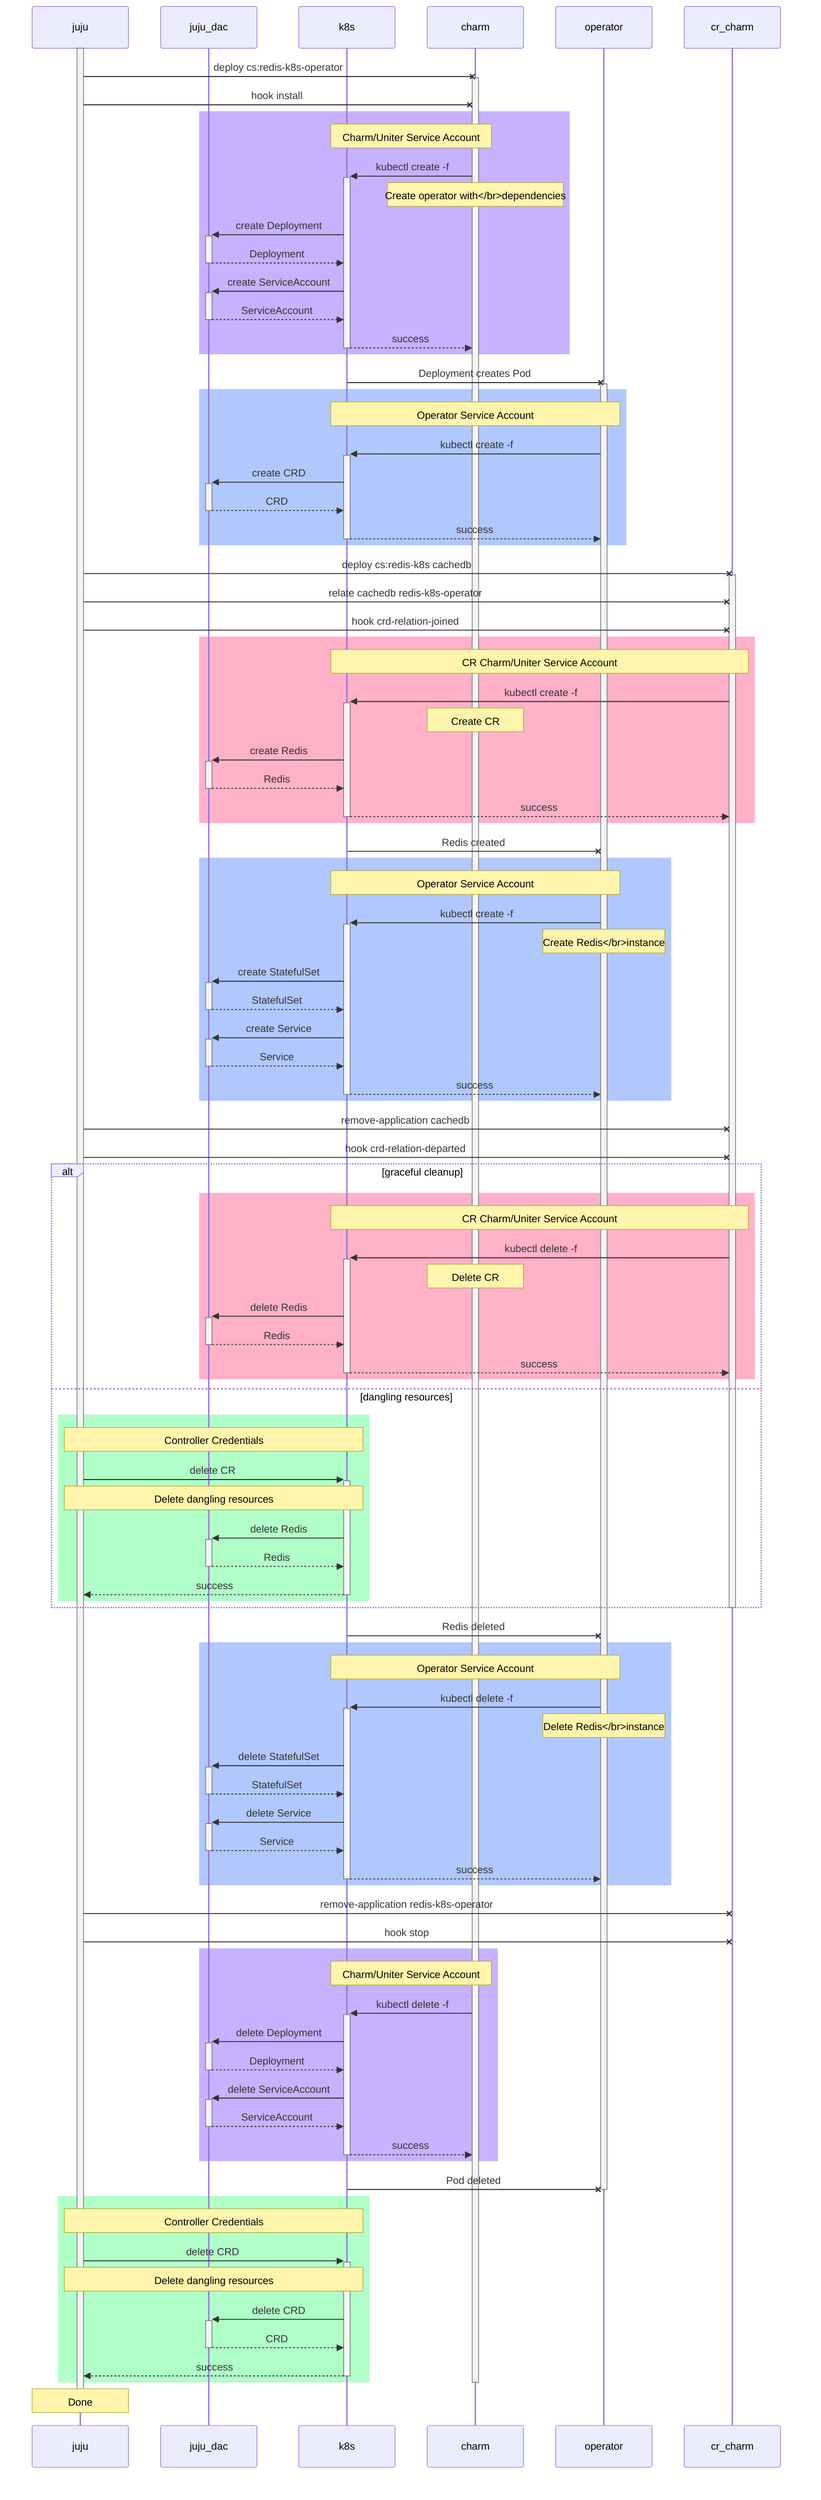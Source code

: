 sequenceDiagram
    participant juju
    participant juju_dac
    participant k8s
    participant charm
    participant operator
    participant cr_charm
    activate juju
    juju-xcharm: deploy cs:redis-k8s-operator
    activate charm
    juju-xcharm: hook install
    rect rgb(200,177,255)
    Note over k8s,charm: Charm/Uniter Service Account
    charm->>+k8s: kubectl create -f
    Note over charm: Create operator with</br>dependencies
    k8s->>+juju_dac: create Deployment
    juju_dac-->>-k8s: Deployment
    k8s->>+juju_dac: create ServiceAccount
    juju_dac-->>-k8s: ServiceAccount
    k8s-->>-charm: success
    end
    k8s-xoperator: Deployment creates Pod
    activate operator
    rect rgb(177,200,255)
    Note over k8s,operator: Operator Service Account
    operator->>+k8s: kubectl create -f
    k8s->>+juju_dac: create CRD
    juju_dac-->>-k8s: CRD
    k8s-->>-operator: success
    end
    juju-xcr_charm: deploy cs:redis-k8s cachedb
    activate cr_charm
    juju-xcr_charm: relate cachedb redis-k8s-operator
    juju-xcr_charm: hook crd-relation-joined
    rect rgb(255,177,200)
    Note over k8s,cr_charm: CR Charm/Uniter Service Account
    cr_charm->>+k8s: kubectl create -f
    Note over charm: Create CR
    k8s->>+juju_dac: create Redis
    juju_dac-->>-k8s: Redis
    k8s-->>-cr_charm: success
    end
    k8s-xoperator: Redis created
    rect rgb(177,200,255)
    Note over k8s,operator: Operator Service Account
    operator->>+k8s: kubectl create -f
    Note over operator: Create Redis</br>instance
    k8s->>+juju_dac: create StatefulSet
    juju_dac-->>-k8s: StatefulSet
    k8s->>+juju_dac: create Service
    juju_dac-->>-k8s: Service
    k8s-->>-operator: success
    end
    juju-xcr_charm: remove-application cachedb
    juju-xcr_charm: hook crd-relation-departed
    alt graceful cleanup
        rect rgb(255,177,200)
        Note over k8s,cr_charm: CR Charm/Uniter Service Account
        cr_charm->>+k8s: kubectl delete -f
        Note over charm: Delete CR
        k8s->>+juju_dac: delete Redis
        juju_dac-->>-k8s: Redis
        k8s-->>-cr_charm: success
        end
    else dangling resources
        rect rgb(177,255,200)
        Note over juju,k8s: Controller Credentials
        juju->>+k8s: delete CR
        Note over juju,k8s: Delete dangling resources
        k8s->>+juju_dac: delete Redis
        juju_dac-->>-k8s: Redis
        k8s-->>-juju: success
        end
    end
    deactivate cr_charm
    k8s-xoperator: Redis deleted
    rect rgb(177,200,255)
    Note over k8s,operator: Operator Service Account
    operator->>+k8s: kubectl delete -f
    Note over operator: Delete Redis</br>instance
    k8s->>+juju_dac: delete StatefulSet
    juju_dac-->>-k8s: StatefulSet
    k8s->>+juju_dac: delete Service
    juju_dac-->>-k8s: Service
    k8s-->>-operator: success
    end
    juju-xcr_charm: remove-application redis-k8s-operator
    juju-xcr_charm: hook stop
    rect rgb(200,177,255)
    Note over k8s,charm: Charm/Uniter Service Account
    charm->>+k8s: kubectl delete -f
    k8s->>+juju_dac: delete Deployment
    juju_dac-->>-k8s: Deployment
    k8s->>+juju_dac: delete ServiceAccount
    juju_dac-->>-k8s: ServiceAccount
    k8s-->>-charm: success
    end
    k8s-xoperator: Pod deleted
    deactivate operator
    rect rgb(177,255,200)
    Note over juju,k8s: Controller Credentials
    juju->>+k8s: delete CRD
    Note over juju,k8s: Delete dangling resources
    k8s->>+juju_dac: delete CRD
    juju_dac-->>-k8s: CRD
    k8s-->>-juju: success
    end
    deactivate charm
    Note over juju: Done
    deactivate juju